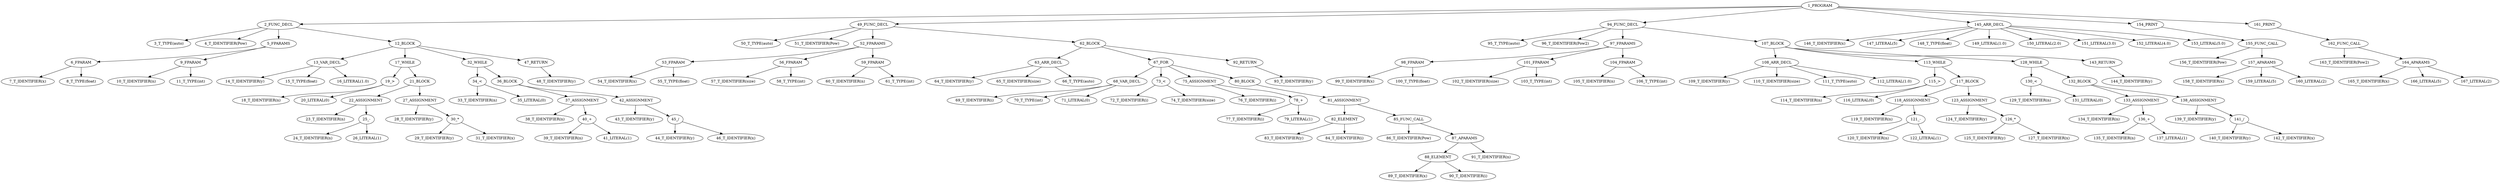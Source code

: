 digraph ast {
"1_PROGRAM"->"2_FUNC_DECL"
"1_PROGRAM"->"49_FUNC_DECL"
"1_PROGRAM"->"94_FUNC_DECL"
"1_PROGRAM"->"145_ARR_DECL"
"1_PROGRAM"->"154_PRINT"
"1_PROGRAM"->"161_PRINT"
"2_FUNC_DECL"->"3_T_TYPE(auto)"
"2_FUNC_DECL"->"4_T_IDENTIFIER(Pow)"
"2_FUNC_DECL"->"5_FPARAMS"
"2_FUNC_DECL"->"12_BLOCK"
"5_FPARAMS"->"6_FPARAM"
"5_FPARAMS"->"9_FPARAM"
"6_FPARAM"->"7_T_IDENTIFIER(x)"
"6_FPARAM"->"8_T_TYPE(float)"
"9_FPARAM"->"10_T_IDENTIFIER(n)"
"9_FPARAM"->"11_T_TYPE(int)"
"12_BLOCK"->"13_VAR_DECL"
"12_BLOCK"->"17_WHILE"
"12_BLOCK"->"32_WHILE"
"12_BLOCK"->"47_RETURN"
"13_VAR_DECL"->"14_T_IDENTIFIER(y)"
"13_VAR_DECL"->"15_T_TYPE(float)"
"13_VAR_DECL"->"16_LITERAL(1.0)"
"17_WHILE"->"19_>"
"17_WHILE"->"21_BLOCK"
"19_>"->"18_T_IDENTIFIER(n)"
"19_>"->"20_LITERAL(0)"
"21_BLOCK"->"22_ASSIGNMENT"
"21_BLOCK"->"27_ASSIGNMENT"
"22_ASSIGNMENT"->"23_T_IDENTIFIER(n)"
"22_ASSIGNMENT"->"25_-"
"25_-"->"24_T_IDENTIFIER(n)"
"25_-"->"26_LITERAL(1)"
"27_ASSIGNMENT"->"28_T_IDENTIFIER(y)"
"27_ASSIGNMENT"->"30_*"
"30_*"->"29_T_IDENTIFIER(y)"
"30_*"->"31_T_IDENTIFIER(x)"
"32_WHILE"->"34_<"
"32_WHILE"->"36_BLOCK"
"34_<"->"33_T_IDENTIFIER(n)"
"34_<"->"35_LITERAL(0)"
"36_BLOCK"->"37_ASSIGNMENT"
"36_BLOCK"->"42_ASSIGNMENT"
"37_ASSIGNMENT"->"38_T_IDENTIFIER(n)"
"37_ASSIGNMENT"->"40_+"
"40_+"->"39_T_IDENTIFIER(n)"
"40_+"->"41_LITERAL(1)"
"42_ASSIGNMENT"->"43_T_IDENTIFIER(y)"
"42_ASSIGNMENT"->"45_/"
"45_/"->"44_T_IDENTIFIER(y)"
"45_/"->"46_T_IDENTIFIER(x)"
"47_RETURN"->"48_T_IDENTIFIER(y)"
"49_FUNC_DECL"->"50_T_TYPE(auto)"
"49_FUNC_DECL"->"51_T_IDENTIFIER(Pow)"
"49_FUNC_DECL"->"52_FPARAMS"
"49_FUNC_DECL"->"62_BLOCK"
"52_FPARAMS"->"53_FPARAM"
"52_FPARAMS"->"56_FPARAM"
"52_FPARAMS"->"59_FPARAM"
"53_FPARAM"->"54_T_IDENTIFIER(x)"
"53_FPARAM"->"55_T_TYPE(float)"
"56_FPARAM"->"57_T_IDENTIFIER(size)"
"56_FPARAM"->"58_T_TYPE(int)"
"59_FPARAM"->"60_T_IDENTIFIER(n)"
"59_FPARAM"->"61_T_TYPE(int)"
"62_BLOCK"->"63_ARR_DECL"
"62_BLOCK"->"67_FOR"
"62_BLOCK"->"92_RETURN"
"63_ARR_DECL"->"64_T_IDENTIFIER(y)"
"63_ARR_DECL"->"65_T_IDENTIFIER(size)"
"63_ARR_DECL"->"66_T_TYPE(auto)"
"67_FOR"->"68_VAR_DECL"
"67_FOR"->"73_<"
"67_FOR"->"75_ASSIGNMENT"
"67_FOR"->"80_BLOCK"
"68_VAR_DECL"->"69_T_IDENTIFIER(i)"
"68_VAR_DECL"->"70_T_TYPE(int)"
"68_VAR_DECL"->"71_LITERAL(0)"
"73_<"->"72_T_IDENTIFIER(i)"
"73_<"->"74_T_IDENTIFIER(size)"
"75_ASSIGNMENT"->"76_T_IDENTIFIER(i)"
"75_ASSIGNMENT"->"78_+"
"78_+"->"77_T_IDENTIFIER(i)"
"78_+"->"79_LITERAL(1)"
"80_BLOCK"->"81_ASSIGNMENT"
"81_ASSIGNMENT"->"82_ELEMENT"
"81_ASSIGNMENT"->"85_FUNC_CALL"
"82_ELEMENT"->"83_T_IDENTIFIER(y)"
"82_ELEMENT"->"84_T_IDENTIFIER(i)"
"85_FUNC_CALL"->"86_T_IDENTIFIER(Pow)"
"85_FUNC_CALL"->"87_APARAMS"
"87_APARAMS"->"88_ELEMENT"
"87_APARAMS"->"91_T_IDENTIFIER(n)"
"88_ELEMENT"->"89_T_IDENTIFIER(x)"
"88_ELEMENT"->"90_T_IDENTIFIER(i)"
"92_RETURN"->"93_T_IDENTIFIER(y)"
"94_FUNC_DECL"->"95_T_TYPE(auto)"
"94_FUNC_DECL"->"96_T_IDENTIFIER(Pow2)"
"94_FUNC_DECL"->"97_FPARAMS"
"94_FUNC_DECL"->"107_BLOCK"
"97_FPARAMS"->"98_FPARAM"
"97_FPARAMS"->"101_FPARAM"
"97_FPARAMS"->"104_FPARAM"
"98_FPARAM"->"99_T_IDENTIFIER(x)"
"98_FPARAM"->"100_T_TYPE(float)"
"101_FPARAM"->"102_T_IDENTIFIER(size)"
"101_FPARAM"->"103_T_TYPE(int)"
"104_FPARAM"->"105_T_IDENTIFIER(n)"
"104_FPARAM"->"106_T_TYPE(int)"
"107_BLOCK"->"108_ARR_DECL"
"107_BLOCK"->"113_WHILE"
"107_BLOCK"->"128_WHILE"
"107_BLOCK"->"143_RETURN"
"108_ARR_DECL"->"109_T_IDENTIFIER(y)"
"108_ARR_DECL"->"110_T_IDENTIFIER(size)"
"108_ARR_DECL"->"111_T_TYPE(auto)"
"108_ARR_DECL"->"112_LITERAL(1.0)"
"113_WHILE"->"115_>"
"113_WHILE"->"117_BLOCK"
"115_>"->"114_T_IDENTIFIER(n)"
"115_>"->"116_LITERAL(0)"
"117_BLOCK"->"118_ASSIGNMENT"
"117_BLOCK"->"123_ASSIGNMENT"
"118_ASSIGNMENT"->"119_T_IDENTIFIER(n)"
"118_ASSIGNMENT"->"121_-"
"121_-"->"120_T_IDENTIFIER(n)"
"121_-"->"122_LITERAL(1)"
"123_ASSIGNMENT"->"124_T_IDENTIFIER(y)"
"123_ASSIGNMENT"->"126_*"
"126_*"->"125_T_IDENTIFIER(y)"
"126_*"->"127_T_IDENTIFIER(x)"
"128_WHILE"->"130_<"
"128_WHILE"->"132_BLOCK"
"130_<"->"129_T_IDENTIFIER(n)"
"130_<"->"131_LITERAL(0)"
"132_BLOCK"->"133_ASSIGNMENT"
"132_BLOCK"->"138_ASSIGNMENT"
"133_ASSIGNMENT"->"134_T_IDENTIFIER(n)"
"133_ASSIGNMENT"->"136_+"
"136_+"->"135_T_IDENTIFIER(n)"
"136_+"->"137_LITERAL(1)"
"138_ASSIGNMENT"->"139_T_IDENTIFIER(y)"
"138_ASSIGNMENT"->"141_/"
"141_/"->"140_T_IDENTIFIER(y)"
"141_/"->"142_T_IDENTIFIER(x)"
"143_RETURN"->"144_T_IDENTIFIER(y)"
"145_ARR_DECL"->"146_T_IDENTIFIER(x)"
"145_ARR_DECL"->"147_LITERAL(5)"
"145_ARR_DECL"->"148_T_TYPE(float)"
"145_ARR_DECL"->"149_LITERAL(1.0)"
"145_ARR_DECL"->"150_LITERAL(2.0)"
"145_ARR_DECL"->"151_LITERAL(3.0)"
"145_ARR_DECL"->"152_LITERAL(4.0)"
"145_ARR_DECL"->"153_LITERAL(5.0)"
"154_PRINT"->"155_FUNC_CALL"
"155_FUNC_CALL"->"156_T_IDENTIFIER(Pow)"
"155_FUNC_CALL"->"157_APARAMS"
"157_APARAMS"->"158_T_IDENTIFIER(x)"
"157_APARAMS"->"159_LITERAL(5)"
"157_APARAMS"->"160_LITERAL(2)"
"161_PRINT"->"162_FUNC_CALL"
"162_FUNC_CALL"->"163_T_IDENTIFIER(Pow2)"
"162_FUNC_CALL"->"164_APARAMS"
"164_APARAMS"->"165_T_IDENTIFIER(x)"
"164_APARAMS"->"166_LITERAL(5)"
"164_APARAMS"->"167_LITERAL(2)"
}
